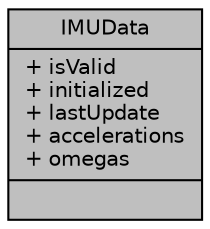 digraph "IMUData"
{
  edge [fontname="Helvetica",fontsize="10",labelfontname="Helvetica",labelfontsize="10"];
  node [fontname="Helvetica",fontsize="10",shape=record];
  Node1 [label="{IMUData\n|+ isValid\l+ initialized\l+ lastUpdate\l+ accelerations\l+ omegas\l|}",height=0.2,width=0.4,color="black", fillcolor="grey75", style="filled", fontcolor="black"];
}
